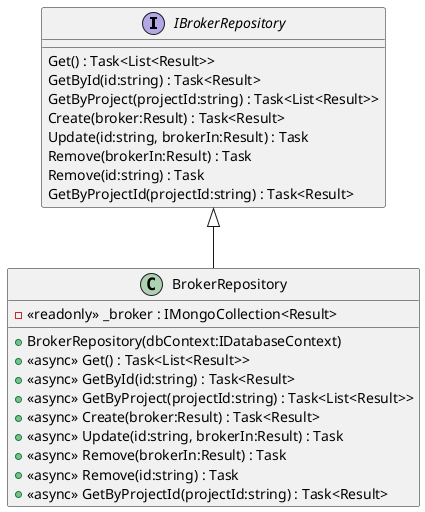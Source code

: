 @startuml
interface IBrokerRepository {
    Get() : Task<List<Result>>
    GetById(id:string) : Task<Result>
    GetByProject(projectId:string) : Task<List<Result>>
    Create(broker:Result) : Task<Result>
    Update(id:string, brokerIn:Result) : Task
    Remove(brokerIn:Result) : Task
    Remove(id:string) : Task
    GetByProjectId(projectId:string) : Task<Result>
}
class BrokerRepository {
    - <<readonly>> _broker : IMongoCollection<Result>
    + BrokerRepository(dbContext:IDatabaseContext)
    + <<async>> Get() : Task<List<Result>>
    + <<async>> GetById(id:string) : Task<Result>
    + <<async>> GetByProject(projectId:string) : Task<List<Result>>
    + <<async>> Create(broker:Result) : Task<Result>
    + <<async>> Update(id:string, brokerIn:Result) : Task
    + <<async>> Remove(brokerIn:Result) : Task
    + <<async>> Remove(id:string) : Task
    + <<async>> GetByProjectId(projectId:string) : Task<Result>
}
IBrokerRepository <|-- BrokerRepository
@enduml
